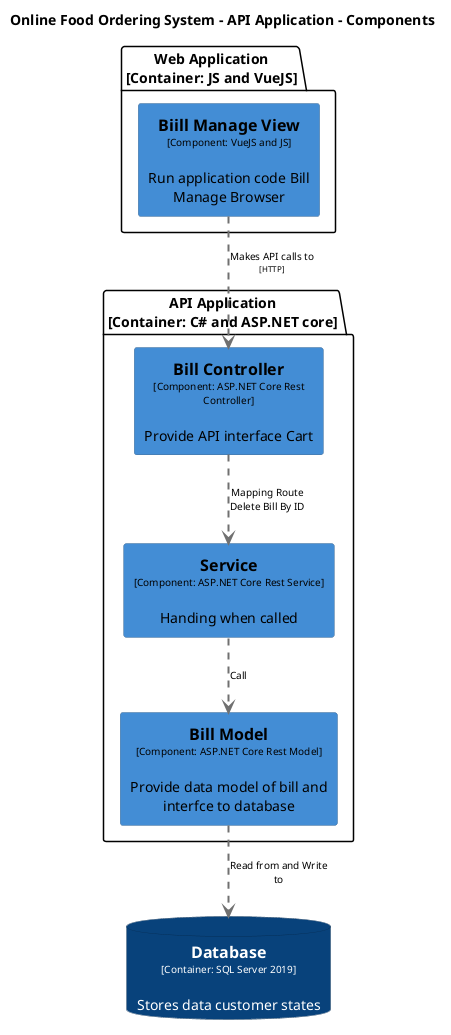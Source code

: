 @startuml(id=DeleteBillComponent)
title Online Food Ordering System - API Application - Components

skinparam {
  shadowing false
  arrowFontSize 10
  defaultTextAlignment center
  wrapWidth 200
  maxMessageSize 100
}
hide stereotype
top to bottom direction
skinparam rectangle<<11>> {
  BackgroundColor #438dd5
  FontColor #000000
  BorderColor #2e6295
}
skinparam rectangle<<36>> {
  BackgroundColor #438dd5
  FontColor #000000
  BorderColor #2e6295
}
skinparam rectangle<<30>> {
  BackgroundColor #438dd5
  FontColor #000000
  BorderColor #2e6295
}
skinparam rectangle<<31>> {
  BackgroundColor #438dd5
  FontColor #000000
  BorderColor #2e6295
}
skinparam database<<43>> {
  BackgroundColor #08427b
  FontColor #ffffff
  BorderColor #052e56
}
database "==Database\n<size:10>[Container: SQL Server 2019]</size>\n\nStores data customer states" <<43>> as 43
package "API Application\n[Container: C# and ASP.NET core]" {
  rectangle "==Bill Controller\n<size:10>[Component: ASP.NET Core Rest Controller]</size>\n\nProvide API interface Cart" <<30>> as 30
  rectangle "==Bill Model\n<size:10>[Component: ASP.NET Core Rest Model]</size>\n\nProvide data model of bill and interfce to database" <<31>> as 31
  rectangle "==Service\n<size:10>[Component: ASP.NET Core Rest Service]</size>\n\nHanding when called" <<36>> as 36
}
package "Web Application\n[Container: JS and VueJS]" {
  rectangle "==Biill Manage View\n<size:10>[Component: VueJS and JS]</size>\n\nRun application code Bill Manage Browser" <<11>> as 11
}
11 .[#707070,thickness=2].> 30 : "Makes API calls to\n<size:8>[HTTP]</size>"
30 .[#707070,thickness=2].> 36 : "Mapping Route Delete Bill By ID"
31 .[#707070,thickness=2].> 43 : "Read from and Write to"
36 .[#707070,thickness=2].> 31 : "Call"
@enduml